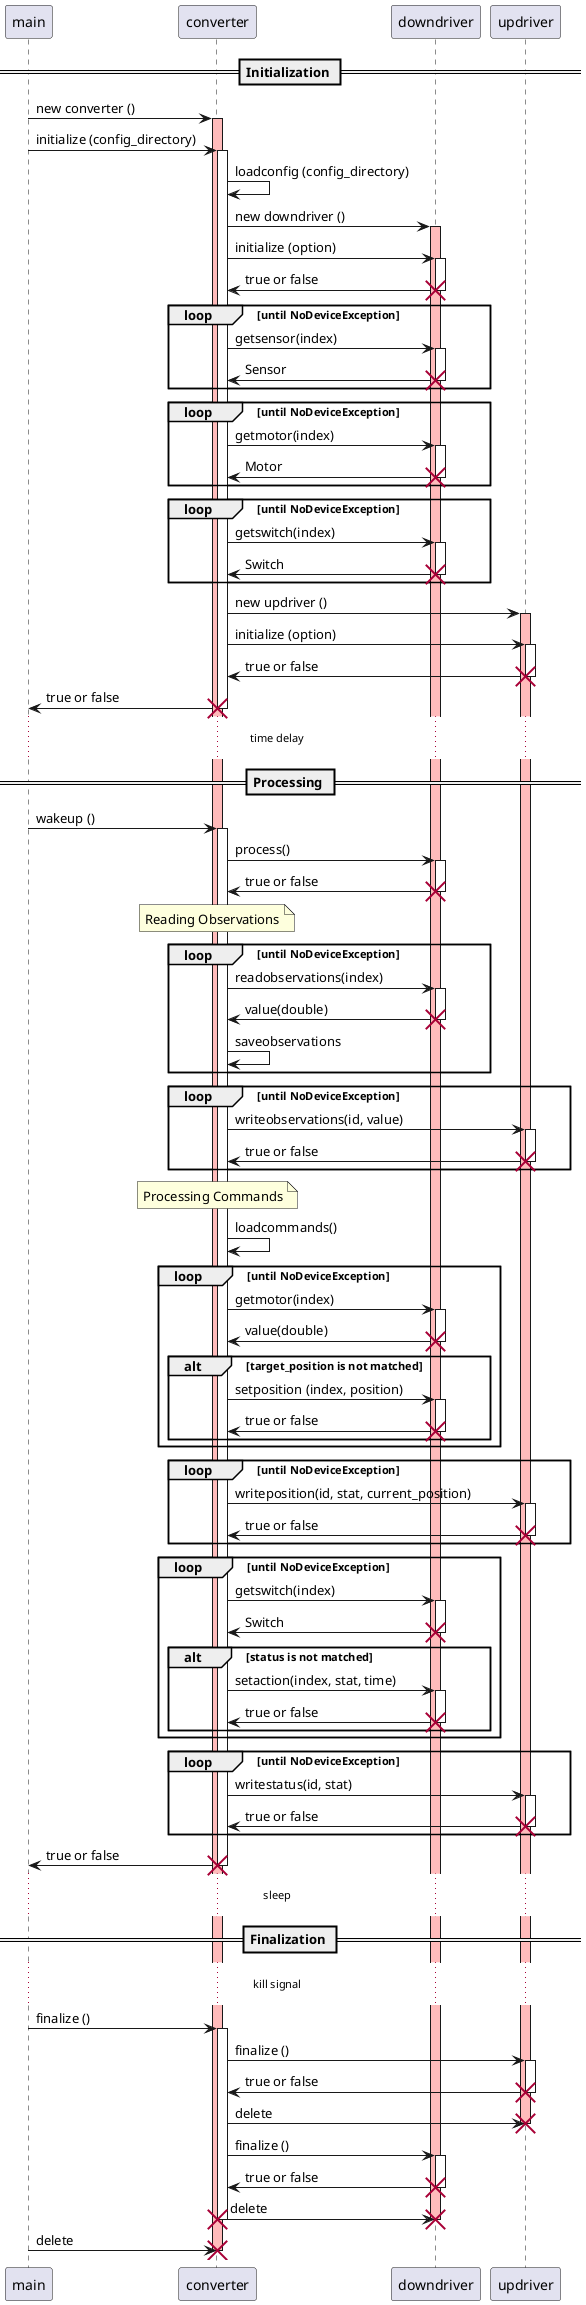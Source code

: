 @startuml

== Initialization ==
main -> converter : new converter ()
activate converter #FFBBBB
main -> converter : initialize (config_directory)
activate converter
converter -> converter : loadconfig (config_directory)
converter -> downdriver : new downdriver ()
activate downdriver #FFBBBB
converter -> downdriver : initialize (option)
activate downdriver
downdriver -> converter : true or false
destroy downdriver

loop until NoDeviceException
  converter -> downdriver : getsensor(index)
  activate downdriver
  downdriver -> converter : Sensor
  destroy downdriver
end
loop until NoDeviceException
  converter -> downdriver : getmotor(index)
  activate downdriver
  downdriver -> converter : Motor
  destroy downdriver
end
loop until NoDeviceException
  converter -> downdriver : getswitch(index)
  activate downdriver
  downdriver -> converter : Switch
  destroy downdriver
end

converter -> updriver : new updriver ()
activate updriver #FFBBBB
converter -> updriver : initialize (option)
activate updriver
updriver -> converter : true or false
destroy updriver
converter -> main : true or false
destroy converter

... time delay ...
== Processing ==
main -> converter : wakeup ()
activate converter
converter -> downdriver : process()
activate downdriver
downdriver -> converter : true or false
destroy downdriver

note over converter
  Reading Observations
end note
loop until NoDeviceException
  converter -> downdriver : readobservations(index)
  activate downdriver
  downdriver -> converter : value(double)
  destroy downdriver
  converter -> converter : saveobservations
end

loop until NoDeviceException
converter -> updriver : writeobservations(id, value)
activate updriver
updriver -> converter : true or false
destroy updriver
end

note over converter
  Processing Commands
end note
converter -> converter : loadcommands()
loop until NoDeviceException
  converter -> downdriver : getmotor(index)
  activate downdriver
  downdriver -> converter : value(double)
  destroy downdriver
  alt target_position is not matched
    converter -> downdriver : setposition (index, position)
    activate downdriver
    downdriver -> converter : true or false
    destroy downdriver
  end
end
loop until NoDeviceException
converter -> updriver : writeposition(id, stat, current_position)
activate updriver
updriver -> converter : true or false
destroy updriver
end


loop until NoDeviceException
  converter -> downdriver : getswitch(index)
  activate downdriver
  downdriver -> converter : Switch
  destroy downdriver
  alt status is not matched
    converter -> downdriver : setaction(index, stat, time)
    activate downdriver
    downdriver -> converter : true or false
    destroy downdriver
  end
end
loop until NoDeviceException
converter -> updriver : writestatus(id, stat)
activate updriver
updriver -> converter : true or false
destroy updriver
end


converter -> main : true or false
destroy converter
... sleep ...

== Finalization ==
... kill signal ...
main -> converter : finalize ()
activate converter
converter -> updriver : finalize ()
activate updriver
updriver -> converter : true or false
destroy updriver
converter -> updriver : delete
destroy updriver
converter -> downdriver : finalize ()
activate downdriver
downdriver -> converter : true or false
destroy downdriver
converter -> downdriver : delete
destroy downdriver
destroy converter
main -> converter : delete
destroy converter

@enduml
